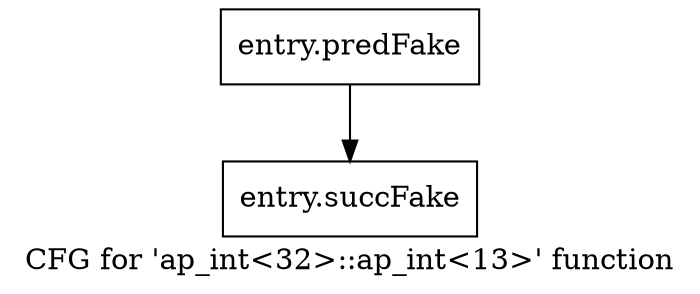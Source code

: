 digraph "CFG for 'ap_int\<32\>::ap_int\<13\>' function" {
	label="CFG for 'ap_int\<32\>::ap_int\<13\>' function";

	Node0x5991ca0 [shape=record,filename="",linenumber="",label="{entry.predFake}"];
	Node0x5991ca0 -> Node0x5ad1e60[ callList="" memoryops="" filename="/home/omerfaruk/tools/Xilinx/Vitis_HLS/2023.2/include/ap_int.h" execusionnum="3"];
	Node0x5ad1e60 [shape=record,filename="/home/omerfaruk/tools/Xilinx/Vitis_HLS/2023.2/include/ap_int.h",linenumber="30",label="{entry.succFake}"];
}
